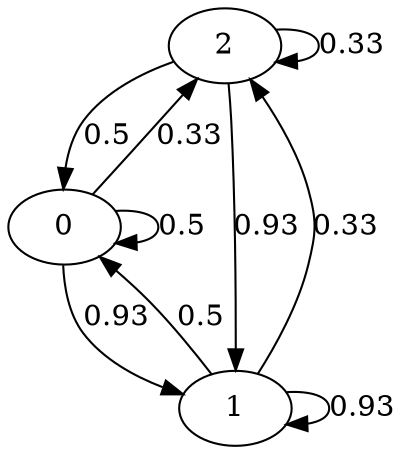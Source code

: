digraph G {2 -> 2 [label="0.33"];2 -> 0 [label="0.5"];2 -> 1 [label="0.93"];0 -> 2 [label="0.33"];0 -> 0 [label="0.5"];0 -> 1 [label="0.93"];1 -> 2 [label="0.33"];1 -> 0 [label="0.5"];1 -> 1 [label="0.93"];}